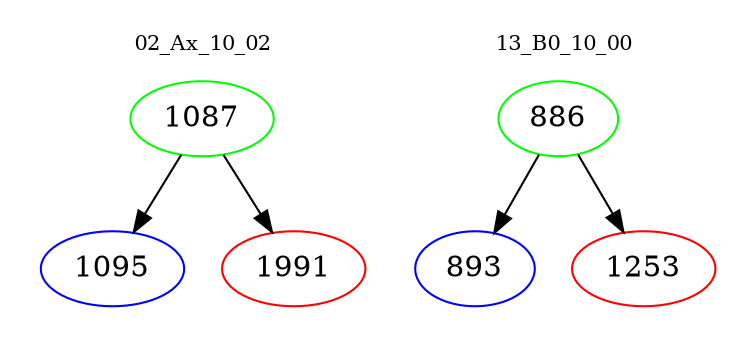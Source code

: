 digraph{
subgraph cluster_0 {
color = white
label = "02_Ax_10_02";
fontsize=10;
T0_1087 [label="1087", color="green"]
T0_1087 -> T0_1095 [color="black"]
T0_1095 [label="1095", color="blue"]
T0_1087 -> T0_1991 [color="black"]
T0_1991 [label="1991", color="red"]
}
subgraph cluster_1 {
color = white
label = "13_B0_10_00";
fontsize=10;
T1_886 [label="886", color="green"]
T1_886 -> T1_893 [color="black"]
T1_893 [label="893", color="blue"]
T1_886 -> T1_1253 [color="black"]
T1_1253 [label="1253", color="red"]
}
}

